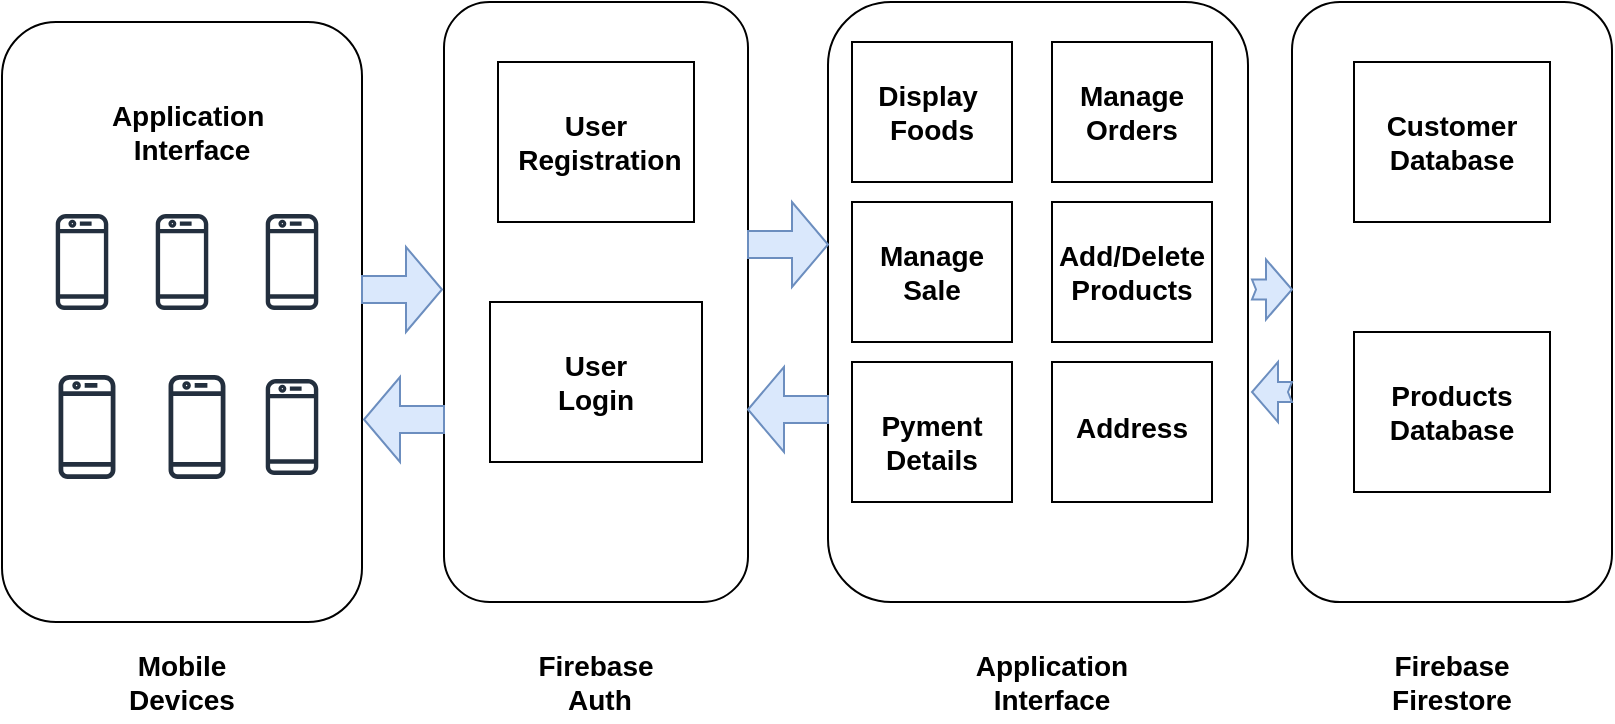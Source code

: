<mxfile version="13.5.3" type="device"><diagram id="EAaOX3FVjiJgie83XtmT" name="Page-1"><mxGraphModel dx="868" dy="460" grid="1" gridSize="10" guides="1" tooltips="1" connect="1" arrows="1" fold="1" page="1" pageScale="1" pageWidth="827" pageHeight="1169" math="0" shadow="0"><root><mxCell id="0"/><mxCell id="1" parent="0"/><mxCell id="H-6uTHGr8ZTG7PfcXs1h-1" value="" style="rounded=1;whiteSpace=wrap;html=1;" vertex="1" parent="1"><mxGeometry x="15" y="90" width="180" height="300" as="geometry"/></mxCell><mxCell id="H-6uTHGr8ZTG7PfcXs1h-2" value="&lt;b&gt;&lt;font style=&quot;font-size: 14px&quot;&gt;Application&amp;nbsp;&lt;br&gt;Interface&lt;/font&gt;&lt;/b&gt;" style="text;html=1;strokeColor=none;fillColor=none;align=center;verticalAlign=middle;whiteSpace=wrap;rounded=0;" vertex="1" parent="1"><mxGeometry x="25" y="100" width="170" height="90" as="geometry"/></mxCell><mxCell id="H-6uTHGr8ZTG7PfcXs1h-3" value="" style="rounded=1;whiteSpace=wrap;html=1;" vertex="1" parent="1"><mxGeometry x="236" y="80" width="152" height="300" as="geometry"/></mxCell><mxCell id="H-6uTHGr8ZTG7PfcXs1h-4" value="&lt;b&gt;&lt;font style=&quot;font-size: 14px&quot;&gt;User&lt;br&gt;&amp;nbsp;Registration&lt;/font&gt;&lt;/b&gt;" style="rounded=0;whiteSpace=wrap;html=1;" vertex="1" parent="1"><mxGeometry x="263" y="110" width="98" height="80" as="geometry"/></mxCell><mxCell id="H-6uTHGr8ZTG7PfcXs1h-5" value="&lt;span style=&quot;font-size: 14px&quot;&gt;&lt;b&gt;User&lt;br&gt;Login&lt;br&gt;&lt;/b&gt;&lt;/span&gt;" style="rounded=0;whiteSpace=wrap;html=1;" vertex="1" parent="1"><mxGeometry x="259" y="230" width="106" height="80" as="geometry"/></mxCell><mxCell id="H-6uTHGr8ZTG7PfcXs1h-8" value="" style="outlineConnect=0;fontColor=#232F3E;gradientColor=none;strokeColor=#232F3E;fillColor=#ffffff;dashed=0;verticalLabelPosition=bottom;verticalAlign=top;align=center;html=1;fontSize=12;fontStyle=0;aspect=fixed;shape=mxgraph.aws4.resourceIcon;resIcon=mxgraph.aws4.mobile_client;" vertex="1" parent="1"><mxGeometry x="80" y="260" width="65" height="65" as="geometry"/></mxCell><mxCell id="H-6uTHGr8ZTG7PfcXs1h-10" value="" style="outlineConnect=0;fontColor=#232F3E;gradientColor=none;strokeColor=#232F3E;fillColor=#ffffff;dashed=0;verticalLabelPosition=bottom;verticalAlign=top;align=center;html=1;fontSize=12;fontStyle=0;aspect=fixed;shape=mxgraph.aws4.resourceIcon;resIcon=mxgraph.aws4.mobile_client;" vertex="1" parent="1"><mxGeometry x="25" y="260" width="65" height="65" as="geometry"/></mxCell><mxCell id="H-6uTHGr8ZTG7PfcXs1h-11" value="" style="outlineConnect=0;fontColor=#232F3E;gradientColor=none;strokeColor=#232F3E;fillColor=#ffffff;dashed=0;verticalLabelPosition=bottom;verticalAlign=top;align=center;html=1;fontSize=12;fontStyle=0;aspect=fixed;shape=mxgraph.aws4.resourceIcon;resIcon=mxgraph.aws4.mobile_client;" vertex="1" parent="1"><mxGeometry x="130" y="262.5" width="60" height="60" as="geometry"/></mxCell><mxCell id="H-6uTHGr8ZTG7PfcXs1h-12" value="" style="outlineConnect=0;fontColor=#232F3E;gradientColor=none;strokeColor=#232F3E;fillColor=#ffffff;dashed=0;verticalLabelPosition=bottom;verticalAlign=top;align=center;html=1;fontSize=12;fontStyle=0;aspect=fixed;shape=mxgraph.aws4.resourceIcon;resIcon=mxgraph.aws4.mobile_client;" vertex="1" parent="1"><mxGeometry x="130" y="180" width="60" height="60" as="geometry"/></mxCell><mxCell id="H-6uTHGr8ZTG7PfcXs1h-13" value="" style="outlineConnect=0;fontColor=#232F3E;gradientColor=none;strokeColor=#232F3E;fillColor=#ffffff;dashed=0;verticalLabelPosition=bottom;verticalAlign=top;align=center;html=1;fontSize=12;fontStyle=0;aspect=fixed;shape=mxgraph.aws4.resourceIcon;resIcon=mxgraph.aws4.mobile_client;" vertex="1" parent="1"><mxGeometry x="75" y="180" width="60" height="60" as="geometry"/></mxCell><mxCell id="H-6uTHGr8ZTG7PfcXs1h-14" value="" style="outlineConnect=0;fontColor=#232F3E;gradientColor=none;strokeColor=#232F3E;fillColor=#ffffff;dashed=0;verticalLabelPosition=bottom;verticalAlign=top;align=center;html=1;fontSize=12;fontStyle=0;aspect=fixed;shape=mxgraph.aws4.resourceIcon;resIcon=mxgraph.aws4.mobile_client;" vertex="1" parent="1"><mxGeometry x="25" y="180" width="60" height="60" as="geometry"/></mxCell><mxCell id="H-6uTHGr8ZTG7PfcXs1h-15" value="" style="rounded=1;whiteSpace=wrap;html=1;" vertex="1" parent="1"><mxGeometry x="428" y="80" width="210" height="300" as="geometry"/></mxCell><mxCell id="H-6uTHGr8ZTG7PfcXs1h-16" value="" style="rounded=1;whiteSpace=wrap;html=1;" vertex="1" parent="1"><mxGeometry x="660" y="80" width="160" height="300" as="geometry"/></mxCell><mxCell id="H-6uTHGr8ZTG7PfcXs1h-17" value="" style="rounded=0;whiteSpace=wrap;html=1;" vertex="1" parent="1"><mxGeometry x="440" y="100" width="80" height="70" as="geometry"/></mxCell><mxCell id="H-6uTHGr8ZTG7PfcXs1h-18" value="" style="rounded=0;whiteSpace=wrap;html=1;" vertex="1" parent="1"><mxGeometry x="540" y="100" width="80" height="70" as="geometry"/></mxCell><mxCell id="H-6uTHGr8ZTG7PfcXs1h-19" value="" style="rounded=0;whiteSpace=wrap;html=1;" vertex="1" parent="1"><mxGeometry x="440" y="180" width="80" height="70" as="geometry"/></mxCell><mxCell id="H-6uTHGr8ZTG7PfcXs1h-20" value="" style="rounded=0;whiteSpace=wrap;html=1;" vertex="1" parent="1"><mxGeometry x="540" y="180" width="80" height="70" as="geometry"/></mxCell><mxCell id="H-6uTHGr8ZTG7PfcXs1h-21" value="" style="rounded=0;whiteSpace=wrap;html=1;" vertex="1" parent="1"><mxGeometry x="440" y="260" width="80" height="70" as="geometry"/></mxCell><mxCell id="H-6uTHGr8ZTG7PfcXs1h-22" value="" style="rounded=0;whiteSpace=wrap;html=1;" vertex="1" parent="1"><mxGeometry x="540" y="260" width="80" height="70" as="geometry"/></mxCell><mxCell id="H-6uTHGr8ZTG7PfcXs1h-23" value="&lt;font style=&quot;font-size: 14px&quot;&gt;&lt;b&gt;Display&amp;nbsp;&lt;br&gt;Foods&lt;/b&gt;&lt;/font&gt;" style="text;html=1;strokeColor=none;fillColor=none;align=center;verticalAlign=middle;whiteSpace=wrap;rounded=0;" vertex="1" parent="1"><mxGeometry x="450" y="110" width="60" height="50" as="geometry"/></mxCell><mxCell id="H-6uTHGr8ZTG7PfcXs1h-24" value="&lt;font style=&quot;font-size: 14px&quot;&gt;&lt;b&gt;Manage&lt;br&gt;Orders&lt;/b&gt;&lt;/font&gt;" style="text;html=1;strokeColor=none;fillColor=none;align=center;verticalAlign=middle;whiteSpace=wrap;rounded=0;" vertex="1" parent="1"><mxGeometry x="550" y="110" width="60" height="50" as="geometry"/></mxCell><mxCell id="H-6uTHGr8ZTG7PfcXs1h-25" value="&lt;b&gt;&lt;font style=&quot;font-size: 14px&quot;&gt;Manage&lt;br&gt;Sale&lt;/font&gt;&lt;/b&gt;" style="text;html=1;strokeColor=none;fillColor=none;align=center;verticalAlign=middle;whiteSpace=wrap;rounded=0;" vertex="1" parent="1"><mxGeometry x="450" y="190" width="60" height="50" as="geometry"/></mxCell><mxCell id="H-6uTHGr8ZTG7PfcXs1h-26" value="&lt;font style=&quot;font-size: 14px&quot;&gt;&lt;b&gt;Add/Delete&lt;br&gt;Products&lt;/b&gt;&lt;/font&gt;" style="text;html=1;strokeColor=none;fillColor=none;align=center;verticalAlign=middle;whiteSpace=wrap;rounded=0;" vertex="1" parent="1"><mxGeometry x="540" y="190" width="80" height="50" as="geometry"/></mxCell><mxCell id="H-6uTHGr8ZTG7PfcXs1h-27" value="&lt;b&gt;&lt;font style=&quot;font-size: 14px&quot;&gt;Pyment&lt;br&gt;Details&lt;/font&gt;&lt;/b&gt;" style="text;html=1;strokeColor=none;fillColor=none;align=center;verticalAlign=middle;whiteSpace=wrap;rounded=0;" vertex="1" parent="1"><mxGeometry x="450" y="275" width="60" height="50" as="geometry"/></mxCell><mxCell id="H-6uTHGr8ZTG7PfcXs1h-28" value="&lt;b&gt;&lt;font style=&quot;font-size: 14px&quot;&gt;Address&lt;/font&gt;&lt;/b&gt;" style="text;html=1;strokeColor=none;fillColor=none;align=center;verticalAlign=middle;whiteSpace=wrap;rounded=0;" vertex="1" parent="1"><mxGeometry x="550" y="267.5" width="60" height="50" as="geometry"/></mxCell><mxCell id="H-6uTHGr8ZTG7PfcXs1h-29" value="&lt;span style=&quot;font-size: 14px&quot;&gt;&lt;b&gt;Customer&lt;br&gt;Database&lt;br&gt;&lt;/b&gt;&lt;/span&gt;" style="rounded=0;whiteSpace=wrap;html=1;" vertex="1" parent="1"><mxGeometry x="691" y="110" width="98" height="80" as="geometry"/></mxCell><mxCell id="H-6uTHGr8ZTG7PfcXs1h-30" value="&lt;span style=&quot;font-size: 14px&quot;&gt;&lt;b&gt;Products&lt;br&gt;Database&lt;br&gt;&lt;/b&gt;&lt;/span&gt;" style="rounded=0;whiteSpace=wrap;html=1;" vertex="1" parent="1"><mxGeometry x="691" y="245" width="98" height="80" as="geometry"/></mxCell><mxCell id="H-6uTHGr8ZTG7PfcXs1h-31" value="&lt;b&gt;&lt;font style=&quot;font-size: 14px&quot;&gt;Mobile &lt;br&gt;Devices&lt;/font&gt;&lt;/b&gt;" style="text;html=1;strokeColor=none;fillColor=none;align=center;verticalAlign=middle;whiteSpace=wrap;rounded=0;" vertex="1" parent="1"><mxGeometry x="50" y="400" width="110" height="40" as="geometry"/></mxCell><mxCell id="H-6uTHGr8ZTG7PfcXs1h-32" value="&lt;font style=&quot;font-size: 14px&quot;&gt;&lt;b&gt;Firebase&lt;br&gt;&amp;nbsp;Auth&lt;/b&gt;&lt;/font&gt;" style="text;html=1;strokeColor=none;fillColor=none;align=center;verticalAlign=middle;whiteSpace=wrap;rounded=0;" vertex="1" parent="1"><mxGeometry x="257" y="400" width="110" height="40" as="geometry"/></mxCell><mxCell id="H-6uTHGr8ZTG7PfcXs1h-33" value="&lt;font style=&quot;font-size: 14px&quot;&gt;&lt;b&gt;Application&lt;br&gt;Interface&lt;/b&gt;&lt;/font&gt;" style="text;html=1;strokeColor=none;fillColor=none;align=center;verticalAlign=middle;whiteSpace=wrap;rounded=0;" vertex="1" parent="1"><mxGeometry x="480" y="400" width="120" height="40" as="geometry"/></mxCell><mxCell id="H-6uTHGr8ZTG7PfcXs1h-34" value="&lt;font style=&quot;font-size: 14px&quot;&gt;&lt;b&gt;Firebase&lt;br&gt;Firestore&lt;/b&gt;&lt;/font&gt;" style="text;html=1;strokeColor=none;fillColor=none;align=center;verticalAlign=middle;whiteSpace=wrap;rounded=0;" vertex="1" parent="1"><mxGeometry x="685" y="400" width="110" height="40" as="geometry"/></mxCell><mxCell id="H-6uTHGr8ZTG7PfcXs1h-38" value="" style="html=1;shadow=0;dashed=0;align=center;verticalAlign=middle;shape=mxgraph.arrows2.arrow;dy=0.68;dx=18;flipH=1;notch=0;fillColor=#dae8fc;strokeColor=#6c8ebf;" vertex="1" parent="1"><mxGeometry x="196" y="267.5" width="40" height="42.5" as="geometry"/></mxCell><mxCell id="H-6uTHGr8ZTG7PfcXs1h-40" value="" style="html=1;shadow=0;dashed=0;align=center;verticalAlign=middle;shape=mxgraph.arrows2.arrow;dy=0.68;dx=18;flipH=1;notch=0;fillColor=#dae8fc;strokeColor=#6c8ebf;direction=west;" vertex="1" parent="1"><mxGeometry x="195" y="202.5" width="40" height="42.5" as="geometry"/></mxCell><mxCell id="H-6uTHGr8ZTG7PfcXs1h-41" value="" style="html=1;shadow=0;dashed=0;align=center;verticalAlign=middle;shape=mxgraph.arrows2.arrow;dy=0.68;dx=18;flipH=1;notch=0;fillColor=#dae8fc;strokeColor=#6c8ebf;direction=west;" vertex="1" parent="1"><mxGeometry x="388" y="180" width="40" height="42.5" as="geometry"/></mxCell><mxCell id="H-6uTHGr8ZTG7PfcXs1h-43" value="" style="html=1;shadow=0;dashed=0;align=center;verticalAlign=middle;shape=mxgraph.arrows2.arrow;dy=0.68;dx=18;flipH=1;notch=0;fillColor=#dae8fc;strokeColor=#6c8ebf;" vertex="1" parent="1"><mxGeometry x="388" y="262.5" width="40" height="42.5" as="geometry"/></mxCell><mxCell id="H-6uTHGr8ZTG7PfcXs1h-46" value="" style="html=1;shadow=0;dashed=0;align=center;verticalAlign=middle;shape=mxgraph.arrows2.arrow;dy=0.67;dx=13;flipH=1;notch=2;fillColor=#dae8fc;strokeColor=#6c8ebf;" vertex="1" parent="1"><mxGeometry x="640" y="260" width="20" height="30" as="geometry"/></mxCell><mxCell id="H-6uTHGr8ZTG7PfcXs1h-47" value="" style="html=1;shadow=0;dashed=0;align=center;verticalAlign=middle;shape=mxgraph.arrows2.arrow;dy=0.67;dx=13;flipH=1;notch=2;fillColor=#dae8fc;strokeColor=#6c8ebf;direction=west;" vertex="1" parent="1"><mxGeometry x="640" y="208.75" width="20" height="30" as="geometry"/></mxCell></root></mxGraphModel></diagram></mxfile>